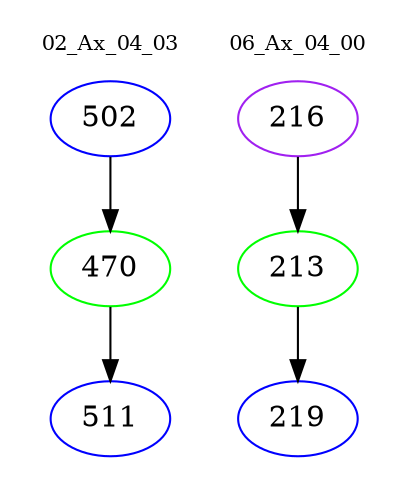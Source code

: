 digraph{
subgraph cluster_0 {
color = white
label = "02_Ax_04_03";
fontsize=10;
T0_502 [label="502", color="blue"]
T0_502 -> T0_470 [color="black"]
T0_470 [label="470", color="green"]
T0_470 -> T0_511 [color="black"]
T0_511 [label="511", color="blue"]
}
subgraph cluster_1 {
color = white
label = "06_Ax_04_00";
fontsize=10;
T1_216 [label="216", color="purple"]
T1_216 -> T1_213 [color="black"]
T1_213 [label="213", color="green"]
T1_213 -> T1_219 [color="black"]
T1_219 [label="219", color="blue"]
}
}
